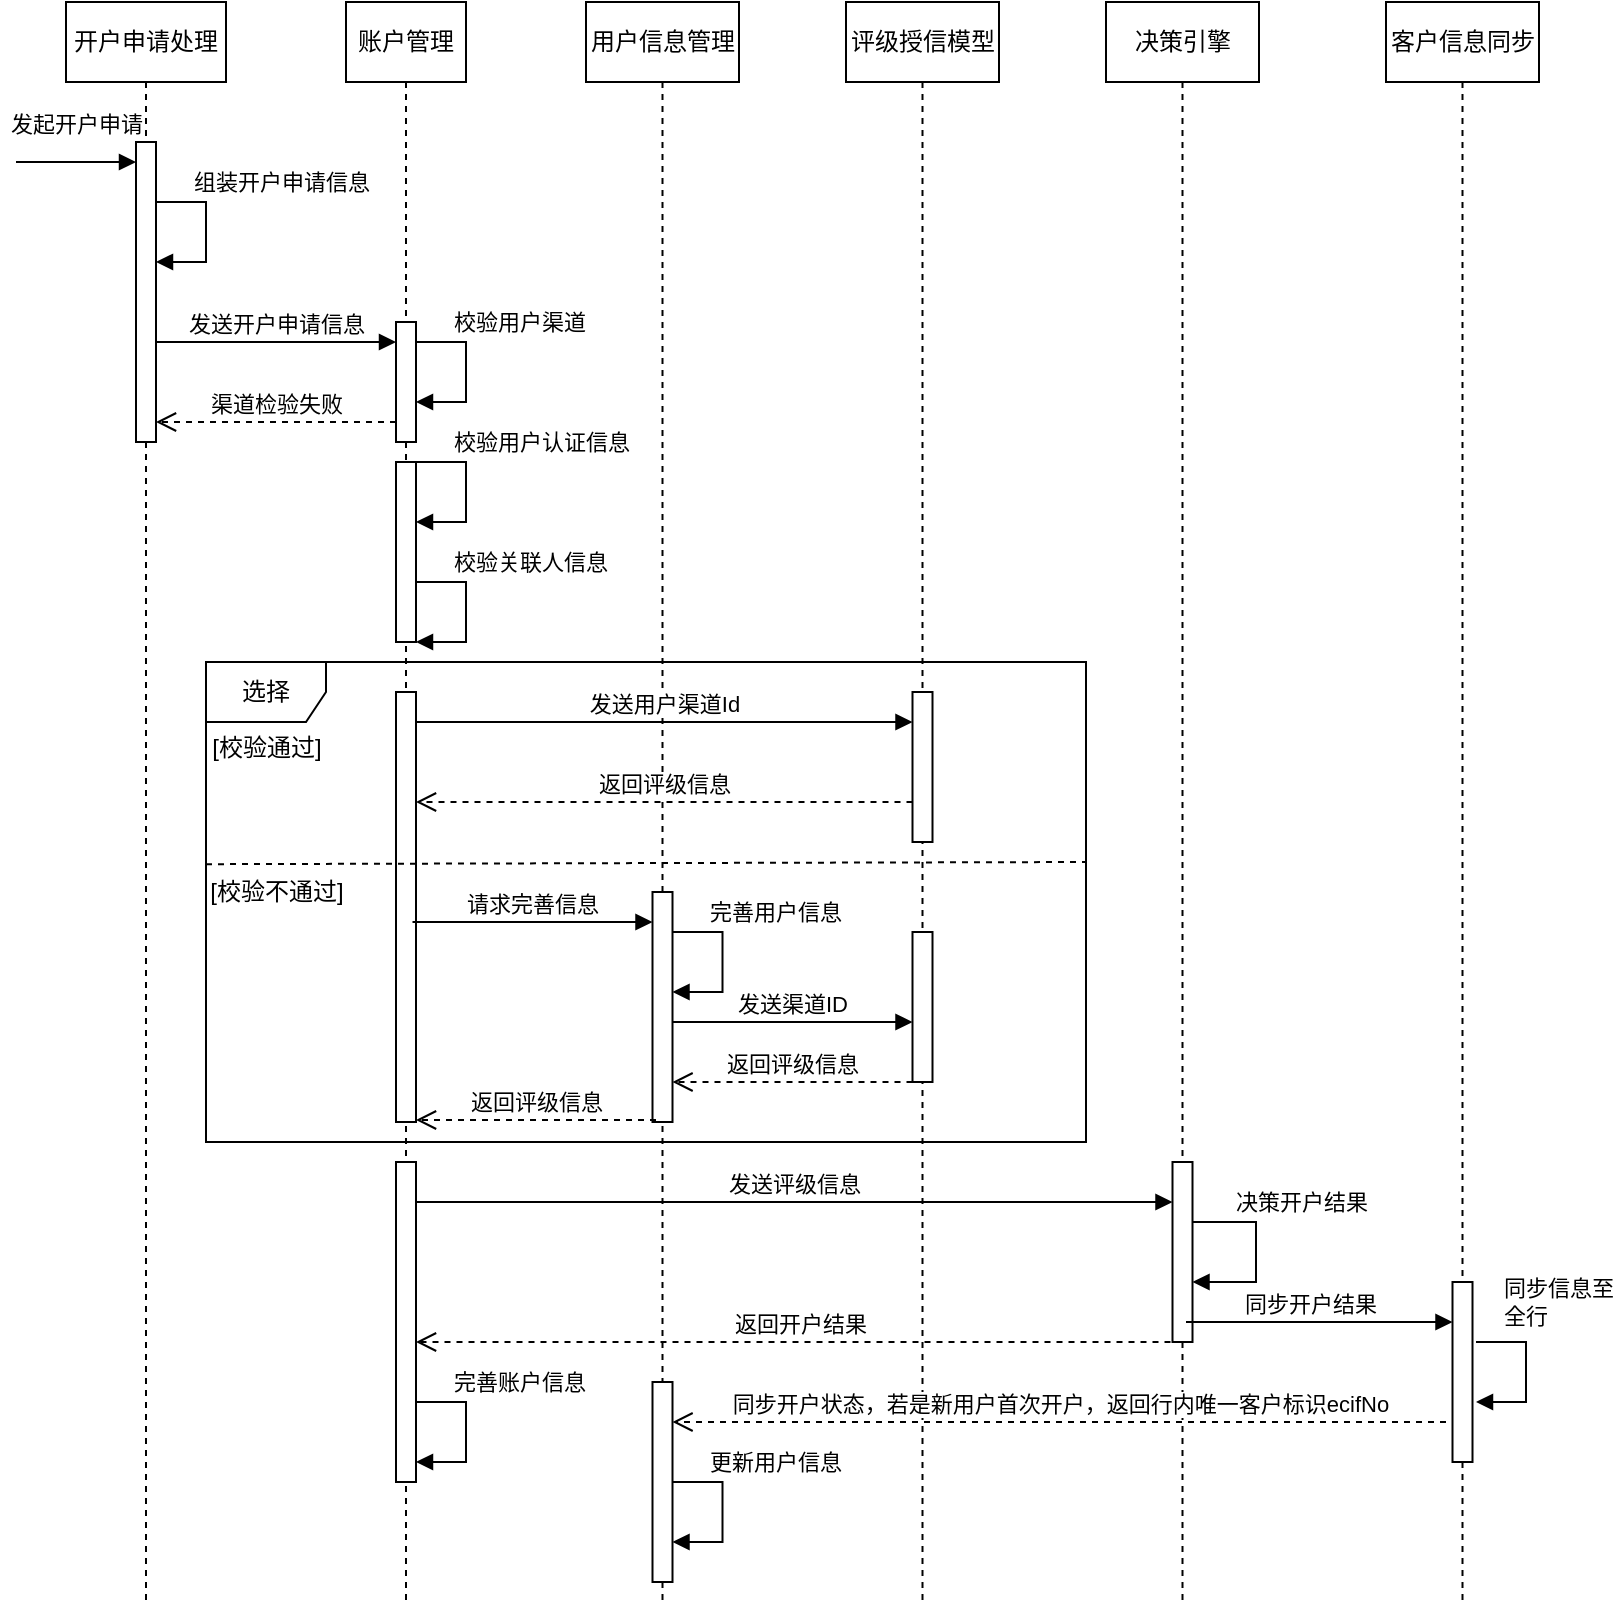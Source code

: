 <mxfile version="21.6.5" type="github">
  <diagram name="第 1 页" id="DaRs8Jq92nGOALfAlxOL">
    <mxGraphModel dx="1166" dy="775" grid="1" gridSize="10" guides="1" tooltips="1" connect="1" arrows="1" fold="1" page="1" pageScale="1" pageWidth="827" pageHeight="1169" math="0" shadow="0">
      <root>
        <mxCell id="0" />
        <mxCell id="1" parent="0" />
        <mxCell id="7emKjwWcE962g17NHA5N-2" value="开户申请处理" style="shape=umlLifeline;perimeter=lifelinePerimeter;whiteSpace=wrap;html=1;container=1;dropTarget=0;collapsible=0;recursiveResize=0;outlineConnect=0;portConstraint=eastwest;newEdgeStyle={&quot;edgeStyle&quot;:&quot;elbowEdgeStyle&quot;,&quot;elbow&quot;:&quot;vertical&quot;,&quot;curved&quot;:0,&quot;rounded&quot;:0};" vertex="1" parent="1">
          <mxGeometry x="45" y="40" width="80" height="800" as="geometry" />
        </mxCell>
        <mxCell id="7emKjwWcE962g17NHA5N-11" value="" style="html=1;points=[];perimeter=orthogonalPerimeter;outlineConnect=0;targetShapes=umlLifeline;portConstraint=eastwest;newEdgeStyle={&quot;edgeStyle&quot;:&quot;elbowEdgeStyle&quot;,&quot;elbow&quot;:&quot;vertical&quot;,&quot;curved&quot;:0,&quot;rounded&quot;:0};" vertex="1" parent="7emKjwWcE962g17NHA5N-2">
          <mxGeometry x="35" y="70" width="10" height="150" as="geometry" />
        </mxCell>
        <mxCell id="7emKjwWcE962g17NHA5N-14" value="组装开户申请信息" style="html=1;align=left;spacingLeft=2;endArrow=block;rounded=0;edgeStyle=orthogonalEdgeStyle;curved=0;rounded=0;" edge="1" target="7emKjwWcE962g17NHA5N-11" parent="7emKjwWcE962g17NHA5N-2" source="7emKjwWcE962g17NHA5N-11">
          <mxGeometry x="-0.625" y="10" relative="1" as="geometry">
            <mxPoint x="50" y="100" as="sourcePoint" />
            <Array as="points">
              <mxPoint x="70" y="100" />
              <mxPoint x="70" y="130" />
            </Array>
            <mxPoint x="55" y="130" as="targetPoint" />
            <mxPoint as="offset" />
          </mxGeometry>
        </mxCell>
        <mxCell id="7emKjwWcE962g17NHA5N-5" value="账户管理" style="shape=umlLifeline;perimeter=lifelinePerimeter;whiteSpace=wrap;html=1;container=1;dropTarget=0;collapsible=0;recursiveResize=0;outlineConnect=0;portConstraint=eastwest;newEdgeStyle={&quot;edgeStyle&quot;:&quot;elbowEdgeStyle&quot;,&quot;elbow&quot;:&quot;vertical&quot;,&quot;curved&quot;:0,&quot;rounded&quot;:0};" vertex="1" parent="1">
          <mxGeometry x="185" y="40" width="60" height="800" as="geometry" />
        </mxCell>
        <mxCell id="7emKjwWcE962g17NHA5N-15" value="" style="html=1;points=[];perimeter=orthogonalPerimeter;outlineConnect=0;targetShapes=umlLifeline;portConstraint=eastwest;newEdgeStyle={&quot;edgeStyle&quot;:&quot;elbowEdgeStyle&quot;,&quot;elbow&quot;:&quot;vertical&quot;,&quot;curved&quot;:0,&quot;rounded&quot;:0};" vertex="1" parent="7emKjwWcE962g17NHA5N-5">
          <mxGeometry x="25" y="230" width="10" height="90" as="geometry" />
        </mxCell>
        <mxCell id="7emKjwWcE962g17NHA5N-30" value="" style="html=1;points=[];perimeter=orthogonalPerimeter;outlineConnect=0;targetShapes=umlLifeline;portConstraint=eastwest;newEdgeStyle={&quot;edgeStyle&quot;:&quot;elbowEdgeStyle&quot;,&quot;elbow&quot;:&quot;vertical&quot;,&quot;curved&quot;:0,&quot;rounded&quot;:0};" vertex="1" parent="7emKjwWcE962g17NHA5N-5">
          <mxGeometry x="25" y="160" width="10" height="60" as="geometry" />
        </mxCell>
        <mxCell id="7emKjwWcE962g17NHA5N-49" value="" style="html=1;points=[];perimeter=orthogonalPerimeter;outlineConnect=0;targetShapes=umlLifeline;portConstraint=eastwest;newEdgeStyle={&quot;edgeStyle&quot;:&quot;elbowEdgeStyle&quot;,&quot;elbow&quot;:&quot;vertical&quot;,&quot;curved&quot;:0,&quot;rounded&quot;:0};" vertex="1" parent="7emKjwWcE962g17NHA5N-5">
          <mxGeometry x="25" y="580" width="10" height="160" as="geometry" />
        </mxCell>
        <mxCell id="7emKjwWcE962g17NHA5N-6" value="用户信息管理" style="shape=umlLifeline;perimeter=lifelinePerimeter;whiteSpace=wrap;html=1;container=1;dropTarget=0;collapsible=0;recursiveResize=0;outlineConnect=0;portConstraint=eastwest;newEdgeStyle={&quot;edgeStyle&quot;:&quot;elbowEdgeStyle&quot;,&quot;elbow&quot;:&quot;vertical&quot;,&quot;curved&quot;:0,&quot;rounded&quot;:0};" vertex="1" parent="1">
          <mxGeometry x="305" y="40" width="76.5" height="800" as="geometry" />
        </mxCell>
        <mxCell id="7emKjwWcE962g17NHA5N-56" value="" style="html=1;points=[];perimeter=orthogonalPerimeter;outlineConnect=0;targetShapes=umlLifeline;portConstraint=eastwest;newEdgeStyle={&quot;edgeStyle&quot;:&quot;elbowEdgeStyle&quot;,&quot;elbow&quot;:&quot;vertical&quot;,&quot;curved&quot;:0,&quot;rounded&quot;:0};" vertex="1" parent="7emKjwWcE962g17NHA5N-6">
          <mxGeometry x="33.25" y="690" width="10" height="100" as="geometry" />
        </mxCell>
        <mxCell id="7emKjwWcE962g17NHA5N-7" value="评级授信模型" style="shape=umlLifeline;perimeter=lifelinePerimeter;whiteSpace=wrap;html=1;container=1;dropTarget=0;collapsible=0;recursiveResize=0;outlineConnect=0;portConstraint=eastwest;newEdgeStyle={&quot;edgeStyle&quot;:&quot;elbowEdgeStyle&quot;,&quot;elbow&quot;:&quot;vertical&quot;,&quot;curved&quot;:0,&quot;rounded&quot;:0};" vertex="1" parent="1">
          <mxGeometry x="435" y="40" width="76.5" height="800" as="geometry" />
        </mxCell>
        <mxCell id="7emKjwWcE962g17NHA5N-8" value="决策引擎" style="shape=umlLifeline;perimeter=lifelinePerimeter;whiteSpace=wrap;html=1;container=1;dropTarget=0;collapsible=0;recursiveResize=0;outlineConnect=0;portConstraint=eastwest;newEdgeStyle={&quot;edgeStyle&quot;:&quot;elbowEdgeStyle&quot;,&quot;elbow&quot;:&quot;vertical&quot;,&quot;curved&quot;:0,&quot;rounded&quot;:0};" vertex="1" parent="1">
          <mxGeometry x="565" y="40" width="76.5" height="800" as="geometry" />
        </mxCell>
        <mxCell id="7emKjwWcE962g17NHA5N-50" value="" style="html=1;points=[];perimeter=orthogonalPerimeter;outlineConnect=0;targetShapes=umlLifeline;portConstraint=eastwest;newEdgeStyle={&quot;edgeStyle&quot;:&quot;elbowEdgeStyle&quot;,&quot;elbow&quot;:&quot;vertical&quot;,&quot;curved&quot;:0,&quot;rounded&quot;:0};" vertex="1" parent="7emKjwWcE962g17NHA5N-8">
          <mxGeometry x="33.25" y="580" width="10" height="90" as="geometry" />
        </mxCell>
        <mxCell id="7emKjwWcE962g17NHA5N-52" value="决策开户结果" style="html=1;align=left;spacingLeft=2;endArrow=block;rounded=0;edgeStyle=orthogonalEdgeStyle;curved=0;rounded=0;" edge="1" parent="7emKjwWcE962g17NHA5N-8" source="7emKjwWcE962g17NHA5N-50" target="7emKjwWcE962g17NHA5N-50">
          <mxGeometry x="-0.625" y="10" relative="1" as="geometry">
            <mxPoint x="50" y="610" as="sourcePoint" />
            <Array as="points">
              <mxPoint x="75" y="610" />
              <mxPoint x="75" y="640" />
            </Array>
            <mxPoint x="50" y="640" as="targetPoint" />
            <mxPoint as="offset" />
          </mxGeometry>
        </mxCell>
        <mxCell id="7emKjwWcE962g17NHA5N-10" value="客户信息同步" style="shape=umlLifeline;perimeter=lifelinePerimeter;whiteSpace=wrap;html=1;container=1;dropTarget=0;collapsible=0;recursiveResize=0;outlineConnect=0;portConstraint=eastwest;newEdgeStyle={&quot;edgeStyle&quot;:&quot;elbowEdgeStyle&quot;,&quot;elbow&quot;:&quot;vertical&quot;,&quot;curved&quot;:0,&quot;rounded&quot;:0};" vertex="1" parent="1">
          <mxGeometry x="705" y="40" width="76.5" height="800" as="geometry" />
        </mxCell>
        <mxCell id="7emKjwWcE962g17NHA5N-53" value="" style="html=1;points=[];perimeter=orthogonalPerimeter;outlineConnect=0;targetShapes=umlLifeline;portConstraint=eastwest;newEdgeStyle={&quot;edgeStyle&quot;:&quot;elbowEdgeStyle&quot;,&quot;elbow&quot;:&quot;vertical&quot;,&quot;curved&quot;:0,&quot;rounded&quot;:0};" vertex="1" parent="7emKjwWcE962g17NHA5N-10">
          <mxGeometry x="33.25" y="640" width="10" height="90" as="geometry" />
        </mxCell>
        <mxCell id="7emKjwWcE962g17NHA5N-12" value="发起开户申请" style="html=1;verticalAlign=bottom;endArrow=block;edgeStyle=elbowEdgeStyle;elbow=vertical;curved=0;rounded=0;" edge="1" parent="1" target="7emKjwWcE962g17NHA5N-11">
          <mxGeometry y="10" width="80" relative="1" as="geometry">
            <mxPoint x="20" y="120" as="sourcePoint" />
            <mxPoint x="100" y="120" as="targetPoint" />
            <mxPoint as="offset" />
          </mxGeometry>
        </mxCell>
        <mxCell id="7emKjwWcE962g17NHA5N-16" value="发送开户申请信息" style="html=1;verticalAlign=bottom;endArrow=block;edgeStyle=elbowEdgeStyle;elbow=vertical;curved=0;rounded=0;" edge="1" parent="1">
          <mxGeometry width="80" relative="1" as="geometry">
            <mxPoint x="90" y="210" as="sourcePoint" />
            <mxPoint x="210" y="210" as="targetPoint" />
            <mxPoint as="offset" />
          </mxGeometry>
        </mxCell>
        <mxCell id="7emKjwWcE962g17NHA5N-17" value="校验用户渠道" style="html=1;align=left;spacingLeft=2;endArrow=block;rounded=0;edgeStyle=orthogonalEdgeStyle;curved=0;rounded=0;" edge="1" parent="1">
          <mxGeometry x="-0.625" y="10" relative="1" as="geometry">
            <mxPoint x="220" y="210" as="sourcePoint" />
            <Array as="points">
              <mxPoint x="245" y="210" />
              <mxPoint x="245" y="240" />
            </Array>
            <mxPoint x="220" y="240" as="targetPoint" />
            <mxPoint as="offset" />
          </mxGeometry>
        </mxCell>
        <mxCell id="7emKjwWcE962g17NHA5N-18" value="校验用户认证信息" style="html=1;align=left;spacingLeft=2;endArrow=block;rounded=0;edgeStyle=orthogonalEdgeStyle;curved=0;rounded=0;" edge="1" parent="1">
          <mxGeometry x="-0.625" y="10" relative="1" as="geometry">
            <mxPoint x="220" y="270" as="sourcePoint" />
            <Array as="points">
              <mxPoint x="245" y="270" />
              <mxPoint x="245" y="300" />
            </Array>
            <mxPoint x="220" y="300" as="targetPoint" />
            <mxPoint as="offset" />
          </mxGeometry>
        </mxCell>
        <mxCell id="7emKjwWcE962g17NHA5N-21" value="校验关联人信息" style="html=1;align=left;spacingLeft=2;endArrow=block;rounded=0;edgeStyle=orthogonalEdgeStyle;curved=0;rounded=0;" edge="1" parent="1">
          <mxGeometry x="-0.625" y="10" relative="1" as="geometry">
            <mxPoint x="220" y="330" as="sourcePoint" />
            <Array as="points">
              <mxPoint x="245" y="330" />
              <mxPoint x="245" y="360" />
            </Array>
            <mxPoint x="220" y="360" as="targetPoint" />
            <mxPoint as="offset" />
          </mxGeometry>
        </mxCell>
        <mxCell id="7emKjwWcE962g17NHA5N-22" value="选择" style="shape=umlFrame;whiteSpace=wrap;html=1;pointerEvents=0;" vertex="1" parent="1">
          <mxGeometry x="115" y="370" width="440" height="240" as="geometry" />
        </mxCell>
        <mxCell id="7emKjwWcE962g17NHA5N-24" value="[校验通过]" style="text;html=1;align=center;verticalAlign=middle;resizable=0;points=[];autosize=1;strokeColor=none;fillColor=none;" vertex="1" parent="1">
          <mxGeometry x="105" y="398" width="80" height="30" as="geometry" />
        </mxCell>
        <mxCell id="7emKjwWcE962g17NHA5N-25" value="" style="html=1;points=[];perimeter=orthogonalPerimeter;outlineConnect=0;targetShapes=umlLifeline;portConstraint=eastwest;newEdgeStyle={&quot;edgeStyle&quot;:&quot;elbowEdgeStyle&quot;,&quot;elbow&quot;:&quot;vertical&quot;,&quot;curved&quot;:0,&quot;rounded&quot;:0};" vertex="1" parent="1">
          <mxGeometry x="210" y="385" width="10" height="215" as="geometry" />
        </mxCell>
        <mxCell id="7emKjwWcE962g17NHA5N-26" value="" style="html=1;points=[];perimeter=orthogonalPerimeter;outlineConnect=0;targetShapes=umlLifeline;portConstraint=eastwest;newEdgeStyle={&quot;edgeStyle&quot;:&quot;elbowEdgeStyle&quot;,&quot;elbow&quot;:&quot;vertical&quot;,&quot;curved&quot;:0,&quot;rounded&quot;:0};" vertex="1" parent="1">
          <mxGeometry x="468.25" y="385" width="10" height="75" as="geometry" />
        </mxCell>
        <mxCell id="7emKjwWcE962g17NHA5N-27" value="发送用户渠道Id" style="html=1;verticalAlign=bottom;endArrow=block;edgeStyle=elbowEdgeStyle;elbow=vertical;curved=0;rounded=0;" edge="1" parent="1" target="7emKjwWcE962g17NHA5N-26">
          <mxGeometry width="80" relative="1" as="geometry">
            <mxPoint x="220" y="400" as="sourcePoint" />
            <mxPoint x="345" y="400" as="targetPoint" />
            <mxPoint as="offset" />
          </mxGeometry>
        </mxCell>
        <mxCell id="7emKjwWcE962g17NHA5N-29" value="渠道检验失败" style="html=1;verticalAlign=bottom;endArrow=open;dashed=1;endSize=8;edgeStyle=elbowEdgeStyle;elbow=vertical;curved=0;rounded=0;" edge="1" parent="1" source="7emKjwWcE962g17NHA5N-30">
          <mxGeometry relative="1" as="geometry">
            <mxPoint x="205" y="250" as="sourcePoint" />
            <mxPoint x="90" y="250" as="targetPoint" />
          </mxGeometry>
        </mxCell>
        <mxCell id="7emKjwWcE962g17NHA5N-33" value="返回评级信息" style="html=1;verticalAlign=bottom;endArrow=open;dashed=1;endSize=8;edgeStyle=elbowEdgeStyle;elbow=vertical;curved=0;rounded=0;" edge="1" parent="1" source="7emKjwWcE962g17NHA5N-26">
          <mxGeometry relative="1" as="geometry">
            <mxPoint x="335" y="440" as="sourcePoint" />
            <mxPoint x="220" y="440" as="targetPoint" />
          </mxGeometry>
        </mxCell>
        <mxCell id="7emKjwWcE962g17NHA5N-39" value="" style="endArrow=none;dashed=1;html=1;rounded=0;strokeWidth=1;" edge="1" parent="1">
          <mxGeometry width="50" height="50" relative="1" as="geometry">
            <mxPoint x="115" y="471.09" as="sourcePoint" />
            <mxPoint x="555" y="470" as="targetPoint" />
          </mxGeometry>
        </mxCell>
        <mxCell id="7emKjwWcE962g17NHA5N-40" value="[校验不通过]" style="text;html=1;align=center;verticalAlign=middle;resizable=0;points=[];autosize=1;strokeColor=none;fillColor=none;" vertex="1" parent="1">
          <mxGeometry x="105" y="470" width="90" height="30" as="geometry" />
        </mxCell>
        <mxCell id="7emKjwWcE962g17NHA5N-41" value="" style="html=1;points=[];perimeter=orthogonalPerimeter;outlineConnect=0;targetShapes=umlLifeline;portConstraint=eastwest;newEdgeStyle={&quot;edgeStyle&quot;:&quot;elbowEdgeStyle&quot;,&quot;elbow&quot;:&quot;vertical&quot;,&quot;curved&quot;:0,&quot;rounded&quot;:0};" vertex="1" parent="1">
          <mxGeometry x="338.25" y="485" width="10" height="115" as="geometry" />
        </mxCell>
        <mxCell id="7emKjwWcE962g17NHA5N-42" value="请求完善信息" style="html=1;verticalAlign=bottom;endArrow=block;edgeStyle=elbowEdgeStyle;elbow=vertical;curved=0;rounded=0;" edge="1" parent="1">
          <mxGeometry width="80" relative="1" as="geometry">
            <mxPoint x="218.25" y="500" as="sourcePoint" />
            <mxPoint x="338.25" y="500" as="targetPoint" />
            <mxPoint as="offset" />
          </mxGeometry>
        </mxCell>
        <mxCell id="7emKjwWcE962g17NHA5N-43" value="" style="html=1;points=[];perimeter=orthogonalPerimeter;outlineConnect=0;targetShapes=umlLifeline;portConstraint=eastwest;newEdgeStyle={&quot;edgeStyle&quot;:&quot;elbowEdgeStyle&quot;,&quot;elbow&quot;:&quot;vertical&quot;,&quot;curved&quot;:0,&quot;rounded&quot;:0};" vertex="1" parent="1">
          <mxGeometry x="468.25" y="505" width="10" height="75" as="geometry" />
        </mxCell>
        <mxCell id="7emKjwWcE962g17NHA5N-44" value="发送渠道ID" style="html=1;verticalAlign=bottom;endArrow=block;edgeStyle=elbowEdgeStyle;elbow=vertical;curved=0;rounded=0;" edge="1" parent="1">
          <mxGeometry width="80" relative="1" as="geometry">
            <mxPoint x="348.25" y="550" as="sourcePoint" />
            <mxPoint x="468.25" y="550" as="targetPoint" />
            <mxPoint as="offset" />
          </mxGeometry>
        </mxCell>
        <mxCell id="7emKjwWcE962g17NHA5N-46" value="返回评级信息" style="html=1;verticalAlign=bottom;endArrow=open;dashed=1;endSize=8;edgeStyle=elbowEdgeStyle;elbow=vertical;curved=0;rounded=0;" edge="1" parent="1">
          <mxGeometry relative="1" as="geometry">
            <mxPoint x="468.25" y="580" as="sourcePoint" />
            <mxPoint x="348.25" y="580" as="targetPoint" />
          </mxGeometry>
        </mxCell>
        <mxCell id="7emKjwWcE962g17NHA5N-47" value="返回评级信息" style="html=1;verticalAlign=bottom;endArrow=open;dashed=1;endSize=8;edgeStyle=elbowEdgeStyle;elbow=vertical;curved=0;rounded=0;" edge="1" parent="1">
          <mxGeometry relative="1" as="geometry">
            <mxPoint x="340" y="599" as="sourcePoint" />
            <mxPoint x="220" y="599" as="targetPoint" />
          </mxGeometry>
        </mxCell>
        <mxCell id="7emKjwWcE962g17NHA5N-48" value="完善用户信息" style="html=1;align=left;spacingLeft=2;endArrow=block;rounded=0;edgeStyle=orthogonalEdgeStyle;curved=0;rounded=0;" edge="1" parent="1">
          <mxGeometry x="-0.625" y="10" relative="1" as="geometry">
            <mxPoint x="348.25" y="505" as="sourcePoint" />
            <Array as="points">
              <mxPoint x="373.25" y="505" />
              <mxPoint x="373.25" y="535" />
            </Array>
            <mxPoint x="348.25" y="535" as="targetPoint" />
            <mxPoint as="offset" />
          </mxGeometry>
        </mxCell>
        <mxCell id="7emKjwWcE962g17NHA5N-51" value="发送评级信息" style="html=1;verticalAlign=bottom;endArrow=block;edgeStyle=elbowEdgeStyle;elbow=vertical;curved=0;rounded=0;" edge="1" parent="1" target="7emKjwWcE962g17NHA5N-50">
          <mxGeometry width="80" relative="1" as="geometry">
            <mxPoint x="220.25" y="640" as="sourcePoint" />
            <mxPoint x="595" y="640" as="targetPoint" />
            <mxPoint as="offset" />
          </mxGeometry>
        </mxCell>
        <mxCell id="7emKjwWcE962g17NHA5N-54" value="同步开户结果" style="html=1;verticalAlign=bottom;endArrow=block;edgeStyle=elbowEdgeStyle;elbow=vertical;curved=0;rounded=0;" edge="1" parent="1">
          <mxGeometry x="-0.077" width="80" relative="1" as="geometry">
            <mxPoint x="605" y="700" as="sourcePoint" />
            <mxPoint x="738.25" y="700" as="targetPoint" />
            <mxPoint as="offset" />
          </mxGeometry>
        </mxCell>
        <mxCell id="7emKjwWcE962g17NHA5N-55" value="返回开户结果" style="html=1;verticalAlign=bottom;endArrow=open;dashed=1;endSize=8;edgeStyle=elbowEdgeStyle;elbow=vertical;curved=0;rounded=0;" edge="1" parent="1">
          <mxGeometry relative="1" as="geometry">
            <mxPoint x="603.25" y="710" as="sourcePoint" />
            <mxPoint x="220" y="710" as="targetPoint" />
          </mxGeometry>
        </mxCell>
        <mxCell id="7emKjwWcE962g17NHA5N-57" value="同步开户状态，若是新用户首次开户，返回行内唯一客户标识ecifNo" style="html=1;verticalAlign=bottom;endArrow=open;dashed=1;endSize=8;edgeStyle=elbowEdgeStyle;elbow=vertical;curved=0;rounded=0;" edge="1" parent="1">
          <mxGeometry relative="1" as="geometry">
            <mxPoint x="735" y="750" as="sourcePoint" />
            <mxPoint x="348.25" y="750" as="targetPoint" />
          </mxGeometry>
        </mxCell>
        <mxCell id="7emKjwWcE962g17NHA5N-58" value="更新用户信息" style="html=1;align=left;spacingLeft=2;endArrow=block;rounded=0;edgeStyle=orthogonalEdgeStyle;curved=0;rounded=0;" edge="1" parent="1">
          <mxGeometry x="-0.625" y="10" relative="1" as="geometry">
            <mxPoint x="348.25" y="780" as="sourcePoint" />
            <Array as="points">
              <mxPoint x="373.25" y="780" />
              <mxPoint x="373.25" y="810" />
            </Array>
            <mxPoint x="348.25" y="810" as="targetPoint" />
            <mxPoint as="offset" />
          </mxGeometry>
        </mxCell>
        <mxCell id="7emKjwWcE962g17NHA5N-60" value="完善账户信息" style="html=1;align=left;spacingLeft=2;endArrow=block;rounded=0;edgeStyle=orthogonalEdgeStyle;curved=0;rounded=0;" edge="1" parent="1">
          <mxGeometry x="-0.625" y="10" relative="1" as="geometry">
            <mxPoint x="220" y="740" as="sourcePoint" />
            <Array as="points">
              <mxPoint x="245" y="740" />
              <mxPoint x="245" y="770" />
            </Array>
            <mxPoint x="220" y="770" as="targetPoint" />
            <mxPoint as="offset" />
          </mxGeometry>
        </mxCell>
        <mxCell id="7emKjwWcE962g17NHA5N-61" value="同步信息至&lt;br&gt;全行" style="html=1;align=left;spacingLeft=2;endArrow=block;rounded=0;edgeStyle=orthogonalEdgeStyle;curved=0;rounded=0;" edge="1" parent="1">
          <mxGeometry x="-0.75" y="20" relative="1" as="geometry">
            <mxPoint x="750" y="710" as="sourcePoint" />
            <Array as="points">
              <mxPoint x="775" y="710" />
              <mxPoint x="775" y="740" />
            </Array>
            <mxPoint x="750" y="740" as="targetPoint" />
            <mxPoint as="offset" />
          </mxGeometry>
        </mxCell>
      </root>
    </mxGraphModel>
  </diagram>
</mxfile>
